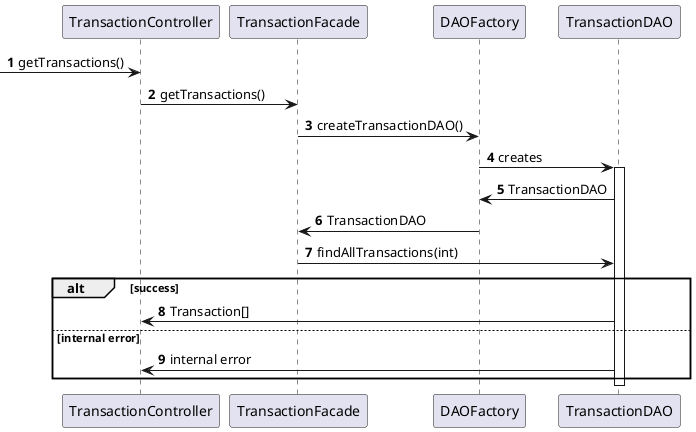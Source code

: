 @startuml

autonumber


[-> TransactionController : getTransactions()

TransactionController -> TransactionFacade: getTransactions()

TransactionFacade -> DAOFactory: createTransactionDAO()
DAOFactory -> TransactionDAO : creates

activate TransactionDAO

TransactionDAO -> DAOFactory : TransactionDAO
DAOFactory -> TransactionFacade : TransactionDAO
TransactionFacade -> TransactionDAO : findAllTransactions(int)

alt success
TransactionDAO -> TransactionController : Transaction[]
else internal error
TransactionDAO -> TransactionController : internal error
end

deactivate TransactionDAO


@enduml